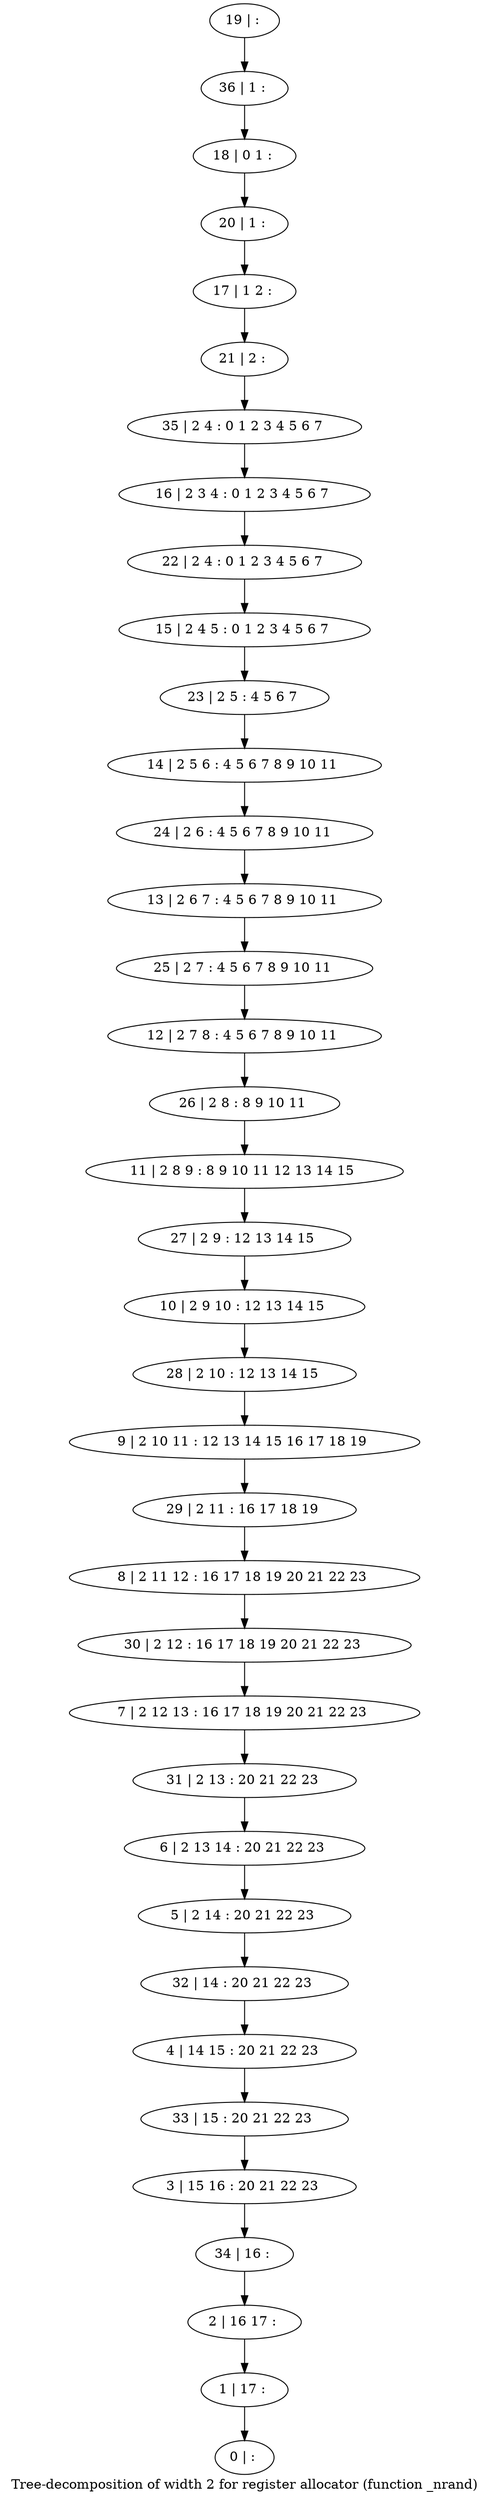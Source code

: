 digraph G {
graph [label="Tree-decomposition of width 2 for register allocator (function _nrand)"]
0[label="0 | : "];
1[label="1 | 17 : "];
2[label="2 | 16 17 : "];
3[label="3 | 15 16 : 20 21 22 23 "];
4[label="4 | 14 15 : 20 21 22 23 "];
5[label="5 | 2 14 : 20 21 22 23 "];
6[label="6 | 2 13 14 : 20 21 22 23 "];
7[label="7 | 2 12 13 : 16 17 18 19 20 21 22 23 "];
8[label="8 | 2 11 12 : 16 17 18 19 20 21 22 23 "];
9[label="9 | 2 10 11 : 12 13 14 15 16 17 18 19 "];
10[label="10 | 2 9 10 : 12 13 14 15 "];
11[label="11 | 2 8 9 : 8 9 10 11 12 13 14 15 "];
12[label="12 | 2 7 8 : 4 5 6 7 8 9 10 11 "];
13[label="13 | 2 6 7 : 4 5 6 7 8 9 10 11 "];
14[label="14 | 2 5 6 : 4 5 6 7 8 9 10 11 "];
15[label="15 | 2 4 5 : 0 1 2 3 4 5 6 7 "];
16[label="16 | 2 3 4 : 0 1 2 3 4 5 6 7 "];
17[label="17 | 1 2 : "];
18[label="18 | 0 1 : "];
19[label="19 | : "];
20[label="20 | 1 : "];
21[label="21 | 2 : "];
22[label="22 | 2 4 : 0 1 2 3 4 5 6 7 "];
23[label="23 | 2 5 : 4 5 6 7 "];
24[label="24 | 2 6 : 4 5 6 7 8 9 10 11 "];
25[label="25 | 2 7 : 4 5 6 7 8 9 10 11 "];
26[label="26 | 2 8 : 8 9 10 11 "];
27[label="27 | 2 9 : 12 13 14 15 "];
28[label="28 | 2 10 : 12 13 14 15 "];
29[label="29 | 2 11 : 16 17 18 19 "];
30[label="30 | 2 12 : 16 17 18 19 20 21 22 23 "];
31[label="31 | 2 13 : 20 21 22 23 "];
32[label="32 | 14 : 20 21 22 23 "];
33[label="33 | 15 : 20 21 22 23 "];
34[label="34 | 16 : "];
35[label="35 | 2 4 : 0 1 2 3 4 5 6 7 "];
36[label="36 | 1 : "];
19->36 ;
36->18 ;
18->20 ;
20->17 ;
17->21 ;
21->35 ;
35->16 ;
16->22 ;
22->15 ;
15->23 ;
23->14 ;
14->24 ;
24->13 ;
13->25 ;
25->12 ;
12->26 ;
26->11 ;
11->27 ;
27->10 ;
10->28 ;
28->9 ;
9->29 ;
29->8 ;
8->30 ;
30->7 ;
7->31 ;
31->6 ;
6->5 ;
5->32 ;
32->4 ;
4->33 ;
33->3 ;
3->34 ;
34->2 ;
2->1 ;
1->0 ;
}

